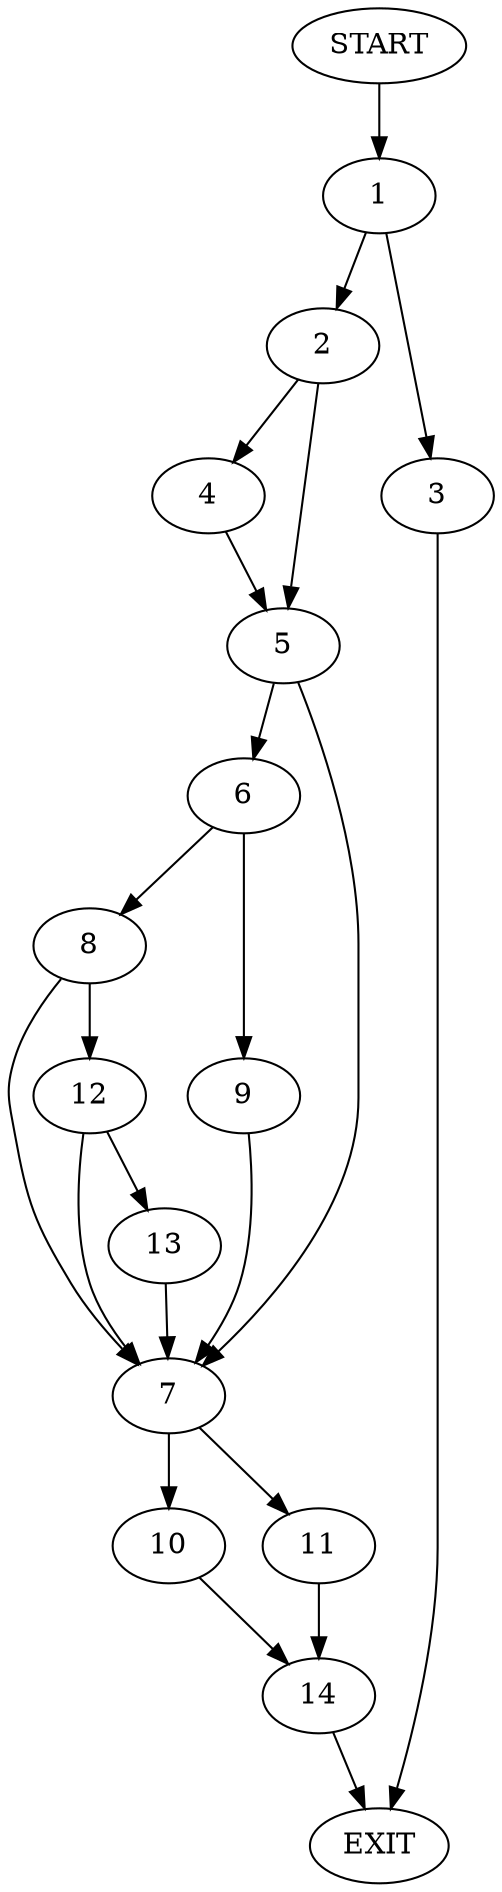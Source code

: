 digraph {
0 [label="START"]
15 [label="EXIT"]
0 -> 1
1 -> 2
1 -> 3
2 -> 4
2 -> 5
3 -> 15
4 -> 5
5 -> 6
5 -> 7
6 -> 8
6 -> 9
7 -> 10
7 -> 11
9 -> 7
8 -> 7
8 -> 12
12 -> 7
12 -> 13
13 -> 7
10 -> 14
11 -> 14
14 -> 15
}
